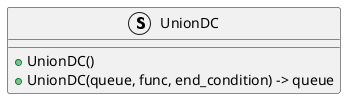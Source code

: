 @startuml UnionDC
' rust struct
' pub struct UnionDC {}
' impl UnionDC {
    ' pub fn UnionDC<T, F>(VecDeque<T>,F, impl Fn(&VecDeque<T>) -> bool,
    ' ) -> VecDeque<T>

struct UnionDC {
    ' no attributes
    + UnionDC()
    ' methods
    + UnionDC(queue, func, end_condition) -> queue
}

@enduml